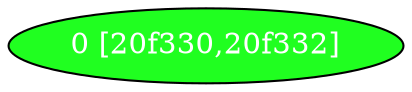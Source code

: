 diGraph libnss3{
	libnss3_0  [style=filled fillcolor="#20FF20" fontcolor="#ffffff" shape=oval label="0 [20f330,20f332]"]


}
